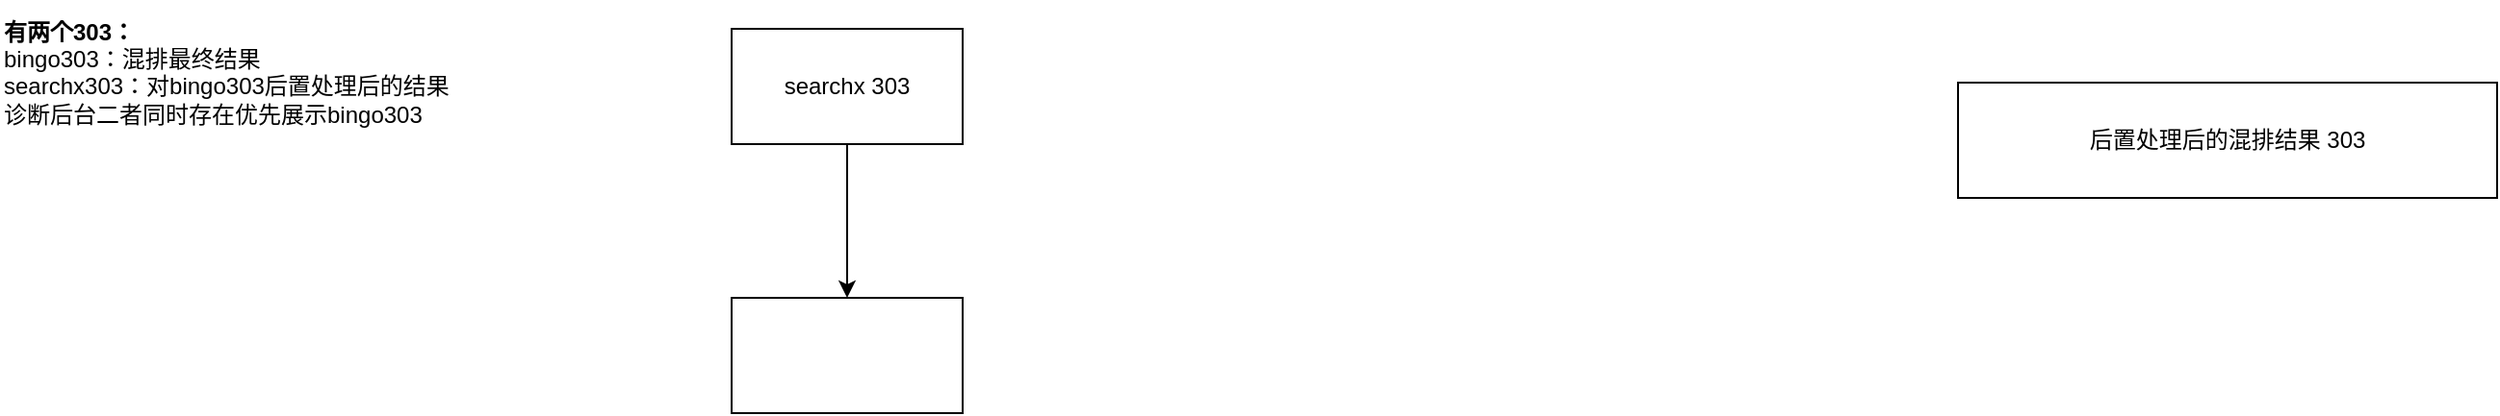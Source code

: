 <mxfile version="24.7.14">
  <diagram name="第 1 页" id="kJ6ruK-Ss0x04oIJjGyf">
    <mxGraphModel dx="1434" dy="758" grid="1" gridSize="10" guides="1" tooltips="1" connect="1" arrows="1" fold="1" page="1" pageScale="1" pageWidth="827" pageHeight="1169" math="0" shadow="0">
      <root>
        <mxCell id="0" />
        <mxCell id="1" parent="0" />
        <mxCell id="g8HIUZK8w_mc1hn0HHyK-1" value="后置处理后的混排结果 303" style="whiteSpace=wrap;html=1;" vertex="1" parent="1">
          <mxGeometry x="1157" y="103" width="280" height="60" as="geometry" />
        </mxCell>
        <mxCell id="g8HIUZK8w_mc1hn0HHyK-4" value="&lt;b&gt;有两个303：&lt;/b&gt;&lt;br&gt;bingo303：混排最终结果&lt;br&gt;searchx303：对bingo303后置处理后的结果&lt;br&gt;诊断后台二者同时存在优先展示bingo303&lt;div&gt;&lt;br&gt;&lt;/div&gt;" style="text;html=1;align=left;verticalAlign=middle;resizable=0;points=[];autosize=1;strokeColor=none;fillColor=none;" vertex="1" parent="1">
          <mxGeometry x="140" y="60" width="250" height="90" as="geometry" />
        </mxCell>
        <mxCell id="g8HIUZK8w_mc1hn0HHyK-8" value="" style="edgeStyle=orthogonalEdgeStyle;rounded=0;orthogonalLoop=1;jettySize=auto;html=1;" edge="1" parent="1" source="g8HIUZK8w_mc1hn0HHyK-5" target="g8HIUZK8w_mc1hn0HHyK-7">
          <mxGeometry relative="1" as="geometry" />
        </mxCell>
        <mxCell id="g8HIUZK8w_mc1hn0HHyK-5" value="searchx 303" style="whiteSpace=wrap;html=1;" vertex="1" parent="1">
          <mxGeometry x="520" y="75" width="120" height="60" as="geometry" />
        </mxCell>
        <mxCell id="g8HIUZK8w_mc1hn0HHyK-7" value="" style="whiteSpace=wrap;html=1;" vertex="1" parent="1">
          <mxGeometry x="520" y="215" width="120" height="60" as="geometry" />
        </mxCell>
      </root>
    </mxGraphModel>
  </diagram>
</mxfile>
